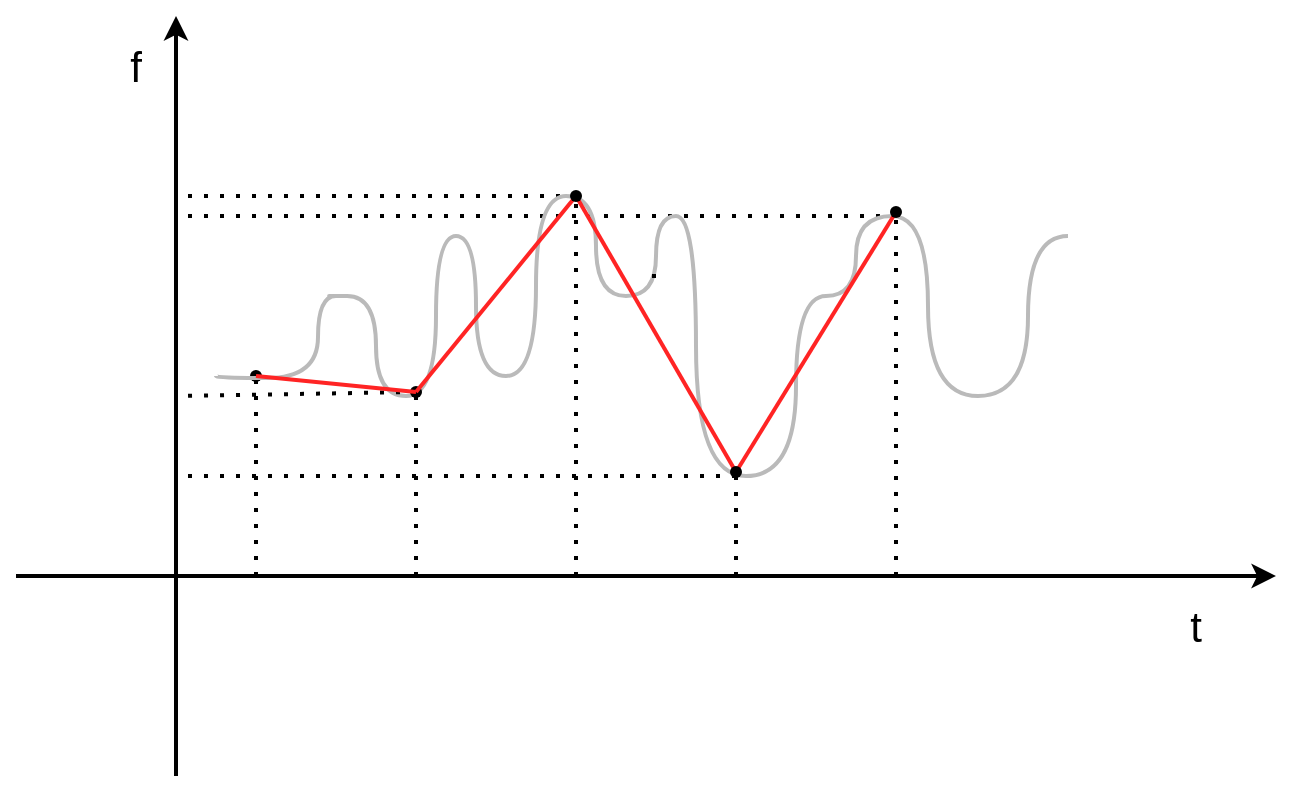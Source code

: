 <mxfile version="23.0.2" type="device">
  <diagram name="Page-1" id="XEZzArgUHkVI1HDkG7ZG">
    <mxGraphModel dx="955" dy="567" grid="1" gridSize="10" guides="1" tooltips="1" connect="1" arrows="1" fold="1" page="1" pageScale="1" pageWidth="850" pageHeight="1100" math="0" shadow="0">
      <root>
        <mxCell id="0" />
        <mxCell id="1" parent="0" />
        <mxCell id="uos0YbBtggYzZIiFaMqM-1" value="" style="endArrow=classic;html=1;rounded=0;strokeWidth=2;" edge="1" parent="1">
          <mxGeometry width="50" height="50" relative="1" as="geometry">
            <mxPoint x="200" y="540" as="sourcePoint" />
            <mxPoint x="200" y="160" as="targetPoint" />
          </mxGeometry>
        </mxCell>
        <mxCell id="uos0YbBtggYzZIiFaMqM-2" value="" style="endArrow=classic;html=1;rounded=0;strokeWidth=2;" edge="1" parent="1">
          <mxGeometry width="50" height="50" relative="1" as="geometry">
            <mxPoint x="120" y="440" as="sourcePoint" />
            <mxPoint x="750" y="440" as="targetPoint" />
          </mxGeometry>
        </mxCell>
        <mxCell id="uos0YbBtggYzZIiFaMqM-3" value="" style="endArrow=none;dashed=1;html=1;dashPattern=1 3;strokeWidth=2;rounded=0;" edge="1" parent="1" source="uos0YbBtggYzZIiFaMqM-23">
          <mxGeometry width="50" height="50" relative="1" as="geometry">
            <mxPoint x="240" y="440" as="sourcePoint" />
            <mxPoint x="240" y="340" as="targetPoint" />
          </mxGeometry>
        </mxCell>
        <mxCell id="uos0YbBtggYzZIiFaMqM-4" value="" style="endArrow=none;dashed=1;html=1;dashPattern=1 3;strokeWidth=2;rounded=0;" edge="1" parent="1">
          <mxGeometry width="50" height="50" relative="1" as="geometry">
            <mxPoint x="320" y="440" as="sourcePoint" />
            <mxPoint x="320" y="350" as="targetPoint" />
          </mxGeometry>
        </mxCell>
        <mxCell id="uos0YbBtggYzZIiFaMqM-8" value="" style="endArrow=none;dashed=1;html=1;dashPattern=1 3;strokeWidth=2;rounded=0;" edge="1" parent="1">
          <mxGeometry width="50" height="50" relative="1" as="geometry">
            <mxPoint x="400" y="250" as="sourcePoint" />
            <mxPoint x="200" y="250" as="targetPoint" />
          </mxGeometry>
        </mxCell>
        <mxCell id="uos0YbBtggYzZIiFaMqM-10" value="" style="endArrow=none;dashed=1;html=1;dashPattern=1 3;strokeWidth=2;rounded=0;" edge="1" parent="1">
          <mxGeometry width="50" height="50" relative="1" as="geometry">
            <mxPoint x="480" y="440" as="sourcePoint" />
            <mxPoint x="480" y="390" as="targetPoint" />
          </mxGeometry>
        </mxCell>
        <mxCell id="uos0YbBtggYzZIiFaMqM-11" value="" style="endArrow=none;dashed=1;html=1;dashPattern=1 3;strokeWidth=2;rounded=0;" edge="1" parent="1">
          <mxGeometry width="50" height="50" relative="1" as="geometry">
            <mxPoint x="480" y="390" as="sourcePoint" />
            <mxPoint x="200" y="390" as="targetPoint" />
          </mxGeometry>
        </mxCell>
        <mxCell id="uos0YbBtggYzZIiFaMqM-14" value="" style="endArrow=none;dashed=1;html=1;dashPattern=1 3;strokeWidth=2;rounded=0;" edge="1" parent="1">
          <mxGeometry width="50" height="50" relative="1" as="geometry">
            <mxPoint x="560" y="440" as="sourcePoint" />
            <mxPoint x="560" y="260" as="targetPoint" />
          </mxGeometry>
        </mxCell>
        <mxCell id="uos0YbBtggYzZIiFaMqM-15" value="" style="endArrow=none;dashed=1;html=1;dashPattern=1 3;strokeWidth=2;rounded=0;" edge="1" parent="1">
          <mxGeometry width="50" height="50" relative="1" as="geometry">
            <mxPoint x="560" y="260" as="sourcePoint" />
            <mxPoint x="200" y="260" as="targetPoint" />
          </mxGeometry>
        </mxCell>
        <mxCell id="uos0YbBtggYzZIiFaMqM-17" value="&lt;h4&gt;&lt;span style=&quot;font-weight: normal;&quot;&gt;&lt;font style=&quot;font-size: 21px;&quot;&gt;f&lt;/font&gt;&lt;/span&gt;&lt;/h4&gt;" style="text;html=1;strokeColor=none;fillColor=none;align=center;verticalAlign=middle;whiteSpace=wrap;rounded=0;" vertex="1" parent="1">
          <mxGeometry x="150" y="170" width="60" height="30" as="geometry" />
        </mxCell>
        <mxCell id="uos0YbBtggYzZIiFaMqM-18" value="&lt;h4&gt;&lt;span style=&quot;font-weight: normal;&quot;&gt;&lt;font style=&quot;font-size: 21px;&quot;&gt;t&lt;/font&gt;&lt;/span&gt;&lt;/h4&gt;" style="text;html=1;strokeColor=none;fillColor=none;align=center;verticalAlign=middle;whiteSpace=wrap;rounded=0;" vertex="1" parent="1">
          <mxGeometry x="680" y="450" width="60" height="30" as="geometry" />
        </mxCell>
        <mxCell id="uos0YbBtggYzZIiFaMqM-20" value="" style="endArrow=none;dashed=1;html=1;dashPattern=1 3;strokeWidth=2;rounded=0;" edge="1" parent="1">
          <mxGeometry width="50" height="50" relative="1" as="geometry">
            <mxPoint x="400" y="440" as="sourcePoint" />
            <mxPoint x="400" y="250" as="targetPoint" />
          </mxGeometry>
        </mxCell>
        <mxCell id="uos0YbBtggYzZIiFaMqM-21" value="" style="curved=1;endArrow=none;html=1;rounded=0;edgeStyle=orthogonalEdgeStyle;endFill=0;strokeWidth=2;strokeColor=#BABABA;" edge="1" parent="1">
          <mxGeometry width="50" height="50" relative="1" as="geometry">
            <mxPoint x="280" y="300.0" as="sourcePoint" />
            <mxPoint x="646" y="270" as="targetPoint" />
            <Array as="points">
              <mxPoint x="271" y="300" />
              <mxPoint x="300" y="300" />
              <mxPoint x="300" y="350" />
              <mxPoint x="330" y="350" />
              <mxPoint x="330" y="270" />
              <mxPoint x="350" y="270" />
              <mxPoint x="350" y="340" />
              <mxPoint x="380" y="340" />
              <mxPoint x="380" y="250" />
              <mxPoint x="410" y="250" />
              <mxPoint x="410" y="300" />
              <mxPoint x="440" y="300" />
              <mxPoint x="440" y="260" />
              <mxPoint x="460" y="260" />
              <mxPoint x="460" y="390" />
              <mxPoint x="510" y="390" />
              <mxPoint x="510" y="300" />
              <mxPoint x="540" y="300" />
              <mxPoint x="540" y="260" />
              <mxPoint x="576" y="260" />
              <mxPoint x="576" y="350" />
              <mxPoint x="626" y="350" />
              <mxPoint x="626" y="270" />
            </Array>
          </mxGeometry>
        </mxCell>
        <mxCell id="uos0YbBtggYzZIiFaMqM-22" value="" style="endArrow=none;dashed=1;html=1;dashPattern=1 3;strokeWidth=2;rounded=0;" edge="1" parent="1" target="uos0YbBtggYzZIiFaMqM-23">
          <mxGeometry width="50" height="50" relative="1" as="geometry">
            <mxPoint x="240" y="440" as="sourcePoint" />
            <mxPoint x="240" y="340" as="targetPoint" />
          </mxGeometry>
        </mxCell>
        <mxCell id="uos0YbBtggYzZIiFaMqM-23" value="" style="shape=waypoint;sketch=0;fillStyle=solid;size=6;pointerEvents=1;points=[];fillColor=none;resizable=0;rotatable=0;perimeter=centerPerimeter;snapToPoint=1;" vertex="1" parent="1">
          <mxGeometry x="230" y="330" width="20" height="20" as="geometry" />
        </mxCell>
        <mxCell id="uos0YbBtggYzZIiFaMqM-24" value="" style="curved=1;endArrow=none;html=1;rounded=0;edgeStyle=orthogonalEdgeStyle;endFill=0;strokeWidth=2;strokeColor=#BABABA;" edge="1" parent="1">
          <mxGeometry width="50" height="50" relative="1" as="geometry">
            <mxPoint x="220" y="340" as="sourcePoint" />
            <mxPoint x="280" y="300.0" as="targetPoint" />
            <Array as="points">
              <mxPoint x="220" y="341" />
              <mxPoint x="271" y="341" />
            </Array>
          </mxGeometry>
        </mxCell>
        <mxCell id="uos0YbBtggYzZIiFaMqM-26" value="" style="shape=waypoint;sketch=0;fillStyle=solid;size=6;pointerEvents=1;points=[];fillColor=none;resizable=0;rotatable=0;perimeter=centerPerimeter;snapToPoint=1;" vertex="1" parent="1">
          <mxGeometry x="310" y="338" width="20" height="20" as="geometry" />
        </mxCell>
        <mxCell id="uos0YbBtggYzZIiFaMqM-27" value="" style="endArrow=none;dashed=1;html=1;dashPattern=1 3;strokeWidth=2;rounded=0;" edge="1" parent="1" source="uos0YbBtggYzZIiFaMqM-26">
          <mxGeometry width="50" height="50" relative="1" as="geometry">
            <mxPoint x="300" y="630" as="sourcePoint" />
            <mxPoint x="200" y="350" as="targetPoint" />
          </mxGeometry>
        </mxCell>
        <mxCell id="uos0YbBtggYzZIiFaMqM-30" value="" style="endArrow=none;dashed=1;html=1;dashPattern=1 3;strokeWidth=2;rounded=0;" edge="1" parent="1">
          <mxGeometry width="50" height="50" relative="1" as="geometry">
            <mxPoint x="440" y="290" as="sourcePoint" />
            <mxPoint x="438" y="290.0" as="targetPoint" />
          </mxGeometry>
        </mxCell>
        <mxCell id="uos0YbBtggYzZIiFaMqM-61" value="" style="endArrow=none;html=1;rounded=0;strokeColor=#FF2424;strokeWidth=2;" edge="1" parent="1" target="uos0YbBtggYzZIiFaMqM-26">
          <mxGeometry width="50" height="50" relative="1" as="geometry">
            <mxPoint x="240" y="340" as="sourcePoint" />
            <mxPoint x="260" y="337" as="targetPoint" />
          </mxGeometry>
        </mxCell>
        <mxCell id="uos0YbBtggYzZIiFaMqM-65" value="" style="endArrow=none;html=1;rounded=0;strokeColor=#FF2424;strokeWidth=2;exitX=0.7;exitY=0.75;exitDx=0;exitDy=0;exitPerimeter=0;entryX=0.673;entryY=0.727;entryDx=0;entryDy=0;entryPerimeter=0;" edge="1" parent="1" source="uos0YbBtggYzZIiFaMqM-26" target="uos0YbBtggYzZIiFaMqM-29">
          <mxGeometry width="50" height="50" relative="1" as="geometry">
            <mxPoint x="320" y="660" as="sourcePoint" />
            <mxPoint x="339" y="270.0" as="targetPoint" />
          </mxGeometry>
        </mxCell>
        <mxCell id="uos0YbBtggYzZIiFaMqM-72" value="" style="endArrow=none;html=1;rounded=0;strokeColor=#FF2424;strokeWidth=2;exitX=0.365;exitY=0.304;exitDx=0;exitDy=0;exitPerimeter=0;entryX=0.75;entryY=0.8;entryDx=0;entryDy=0;entryPerimeter=0;" edge="1" parent="1" source="uos0YbBtggYzZIiFaMqM-29" target="uos0YbBtggYzZIiFaMqM-32">
          <mxGeometry width="50" height="50" relative="1" as="geometry">
            <mxPoint x="461" y="348" as="sourcePoint" />
            <mxPoint x="420" y="667" as="targetPoint" />
          </mxGeometry>
        </mxCell>
        <mxCell id="uos0YbBtggYzZIiFaMqM-76" value="" style="endArrow=none;html=1;rounded=0;strokeColor=#FF2424;strokeWidth=2;entryX=0.65;entryY=0.9;entryDx=0;entryDy=0;entryPerimeter=0;" edge="1" parent="1" source="uos0YbBtggYzZIiFaMqM-32" target="uos0YbBtggYzZIiFaMqM-34">
          <mxGeometry width="50" height="50" relative="1" as="geometry">
            <mxPoint x="539" y="288" as="sourcePoint" />
            <mxPoint x="570" y="607" as="targetPoint" />
          </mxGeometry>
        </mxCell>
        <mxCell id="uos0YbBtggYzZIiFaMqM-32" value="" style="shape=waypoint;sketch=0;fillStyle=solid;size=6;pointerEvents=1;points=[];fillColor=none;resizable=0;rotatable=0;perimeter=centerPerimeter;snapToPoint=1;" vertex="1" parent="1">
          <mxGeometry x="470" y="378" width="20" height="20" as="geometry" />
        </mxCell>
        <mxCell id="uos0YbBtggYzZIiFaMqM-34" value="" style="shape=waypoint;sketch=0;fillStyle=solid;size=6;pointerEvents=1;points=[];fillColor=none;resizable=0;rotatable=0;perimeter=centerPerimeter;snapToPoint=1;" vertex="1" parent="1">
          <mxGeometry x="550" y="248" width="20" height="20" as="geometry" />
        </mxCell>
        <mxCell id="uos0YbBtggYzZIiFaMqM-29" value="" style="shape=waypoint;sketch=0;fillStyle=solid;size=6;pointerEvents=1;points=[];fillColor=none;resizable=0;rotatable=0;perimeter=centerPerimeter;snapToPoint=1;" vertex="1" parent="1">
          <mxGeometry x="390" y="240" width="20" height="20" as="geometry" />
        </mxCell>
      </root>
    </mxGraphModel>
  </diagram>
</mxfile>
